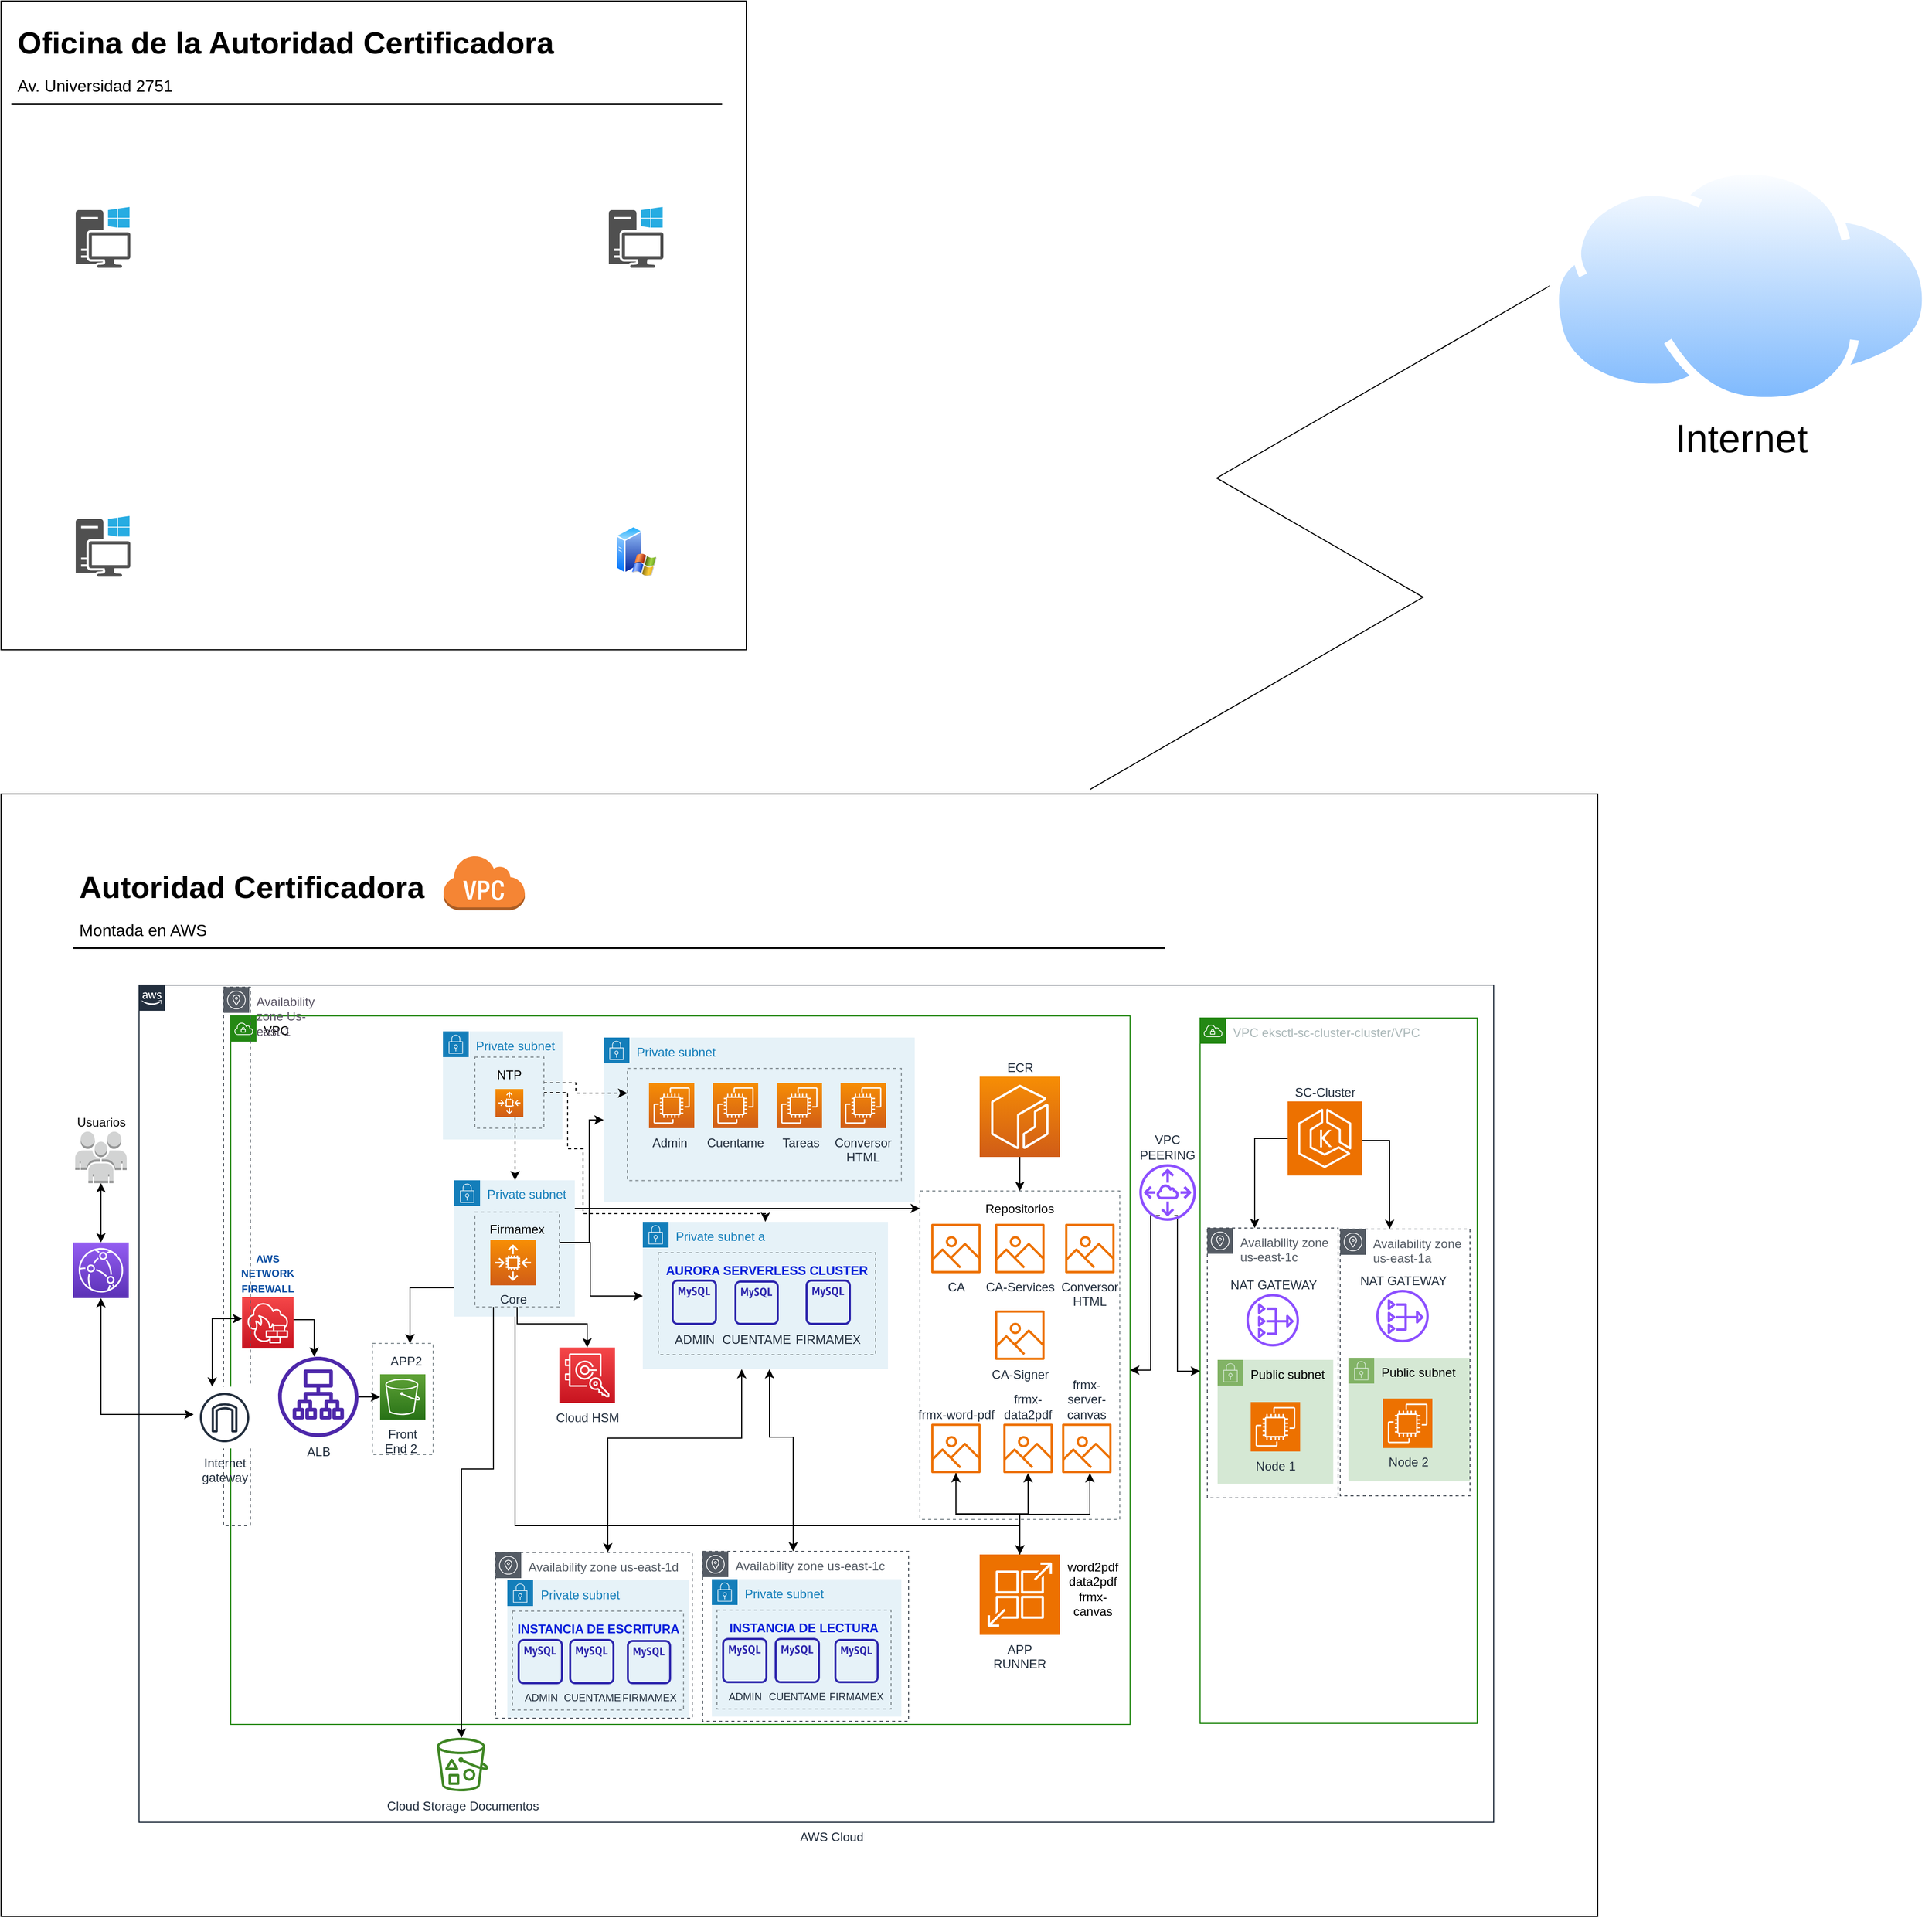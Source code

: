 <mxfile version="21.8.2" type="github">
  <diagram id="Ht1M8jgEwFfnCIfOTk4-" name="Page-1">
    <mxGraphModel dx="3777" dy="2339" grid="1" gridSize="10" guides="1" tooltips="1" connect="1" arrows="1" fold="1" page="1" pageScale="1" pageWidth="1169" pageHeight="827" math="0" shadow="0">
      <root>
        <mxCell id="0" />
        <mxCell id="1" parent="0" />
        <mxCell id="H9YFDeYuMuvCBoi9dvu5-182" value="" style="rounded=0;whiteSpace=wrap;html=1;" vertex="1" parent="1">
          <mxGeometry x="200" y="140" width="1550" height="1090" as="geometry" />
        </mxCell>
        <mxCell id="H9YFDeYuMuvCBoi9dvu5-183" value="Autoridad Certificadora" style="text;html=1;resizable=0;points=[];autosize=1;align=left;verticalAlign=top;spacingTop=-4;fontSize=30;fontStyle=1" vertex="1" parent="1">
          <mxGeometry x="274" y="209.5" width="360" height="40" as="geometry" />
        </mxCell>
        <mxCell id="H9YFDeYuMuvCBoi9dvu5-184" value="Montada en AWS" style="text;html=1;resizable=0;points=[];autosize=1;align=left;verticalAlign=top;spacingTop=-4;fontSize=16;" vertex="1" parent="1">
          <mxGeometry x="274" y="259.5" width="150" height="30" as="geometry" />
        </mxCell>
        <mxCell id="H9YFDeYuMuvCBoi9dvu5-185" value="" style="line;strokeWidth=2;html=1;fontSize=14;" vertex="1" parent="1">
          <mxGeometry x="270" y="284.5" width="1060" height="10" as="geometry" />
        </mxCell>
        <mxCell id="H9YFDeYuMuvCBoi9dvu5-186" value="AWS Cloud" style="points=[[0,0],[0.25,0],[0.5,0],[0.75,0],[1,0],[1,0.25],[1,0.5],[1,0.75],[1,1],[0.75,1],[0.5,1],[0.25,1],[0,1],[0,0.75],[0,0.5],[0,0.25]];outlineConnect=0;gradientColor=none;html=1;whiteSpace=wrap;fontSize=12;fontStyle=0;container=1;pointerEvents=0;collapsible=0;recursiveResize=0;shape=mxgraph.aws4.group;grIcon=mxgraph.aws4.group_aws_cloud_alt;strokeColor=#232F3E;fillColor=none;verticalAlign=top;align=center;spacingLeft=30;fontColor=#232F3E;dashed=0;labelPosition=center;verticalLabelPosition=bottom;" vertex="1" parent="1">
          <mxGeometry x="334" y="325.5" width="1315" height="813" as="geometry" />
        </mxCell>
        <mxCell id="H9YFDeYuMuvCBoi9dvu5-187" value="&lt;font color=&quot;#000000&quot;&gt;VPC&lt;/font&gt;" style="points=[[0,0],[0.25,0],[0.5,0],[0.75,0],[1,0],[1,0.25],[1,0.5],[1,0.75],[1,1],[0.75,1],[0.5,1],[0.25,1],[0,1],[0,0.75],[0,0.5],[0,0.25]];outlineConnect=0;gradientColor=none;html=1;whiteSpace=wrap;fontSize=12;fontStyle=0;container=1;pointerEvents=0;collapsible=0;recursiveResize=0;shape=mxgraph.aws4.group;grIcon=mxgraph.aws4.group_vpc;strokeColor=#248814;fillColor=none;verticalAlign=top;align=left;spacingLeft=30;fontColor=#AAB7B8;dashed=0;" vertex="1" parent="H9YFDeYuMuvCBoi9dvu5-186">
          <mxGeometry x="89" y="30" width="873" height="688" as="geometry" />
        </mxCell>
        <mxCell id="H9YFDeYuMuvCBoi9dvu5-188" value="Private subnet" style="points=[[0,0],[0.25,0],[0.5,0],[0.75,0],[1,0],[1,0.25],[1,0.5],[1,0.75],[1,1],[0.75,1],[0.5,1],[0.25,1],[0,1],[0,0.75],[0,0.5],[0,0.25]];outlineConnect=0;gradientColor=none;html=1;whiteSpace=wrap;fontSize=12;fontStyle=0;container=1;pointerEvents=0;collapsible=0;recursiveResize=0;shape=mxgraph.aws4.group;grIcon=mxgraph.aws4.group_security_group;grStroke=0;strokeColor=#147EBA;fillColor=#E6F2F8;verticalAlign=top;align=left;spacingLeft=30;fontColor=#147EBA;dashed=0;" vertex="1" parent="H9YFDeYuMuvCBoi9dvu5-187">
          <mxGeometry x="362" y="21" width="302" height="160" as="geometry" />
        </mxCell>
        <mxCell id="H9YFDeYuMuvCBoi9dvu5-189" value="" style="outlineConnect=0;gradientColor=none;html=1;whiteSpace=wrap;fontSize=12;fontStyle=0;strokeColor=#879196;fillColor=none;verticalAlign=top;align=center;fontColor=#879196;dashed=1;spacingTop=3;" vertex="1" parent="H9YFDeYuMuvCBoi9dvu5-188">
          <mxGeometry x="23" y="30" width="266" height="108.82" as="geometry" />
        </mxCell>
        <mxCell id="H9YFDeYuMuvCBoi9dvu5-190" value="Admin&amp;nbsp;" style="sketch=0;points=[[0,0,0],[0.25,0,0],[0.5,0,0],[0.75,0,0],[1,0,0],[0,1,0],[0.25,1,0],[0.5,1,0],[0.75,1,0],[1,1,0],[0,0.25,0],[0,0.5,0],[0,0.75,0],[1,0.25,0],[1,0.5,0],[1,0.75,0]];outlineConnect=0;fontColor=#232F3E;gradientColor=#F78E04;gradientDirection=north;fillColor=#D05C17;strokeColor=#ffffff;dashed=0;verticalLabelPosition=bottom;verticalAlign=top;align=center;html=1;fontSize=12;fontStyle=0;aspect=fixed;shape=mxgraph.aws4.resourceIcon;resIcon=mxgraph.aws4.ec2;labelPosition=center;whiteSpace=wrap;" vertex="1" parent="H9YFDeYuMuvCBoi9dvu5-188">
          <mxGeometry x="44" y="44" width="44" height="44" as="geometry" />
        </mxCell>
        <mxCell id="H9YFDeYuMuvCBoi9dvu5-191" value="&amp;nbsp;Cuentame&amp;nbsp;" style="sketch=0;points=[[0,0,0],[0.25,0,0],[0.5,0,0],[0.75,0,0],[1,0,0],[0,1,0],[0.25,1,0],[0.5,1,0],[0.75,1,0],[1,1,0],[0,0.25,0],[0,0.5,0],[0,0.75,0],[1,0.25,0],[1,0.5,0],[1,0.75,0]];outlineConnect=0;fontColor=#232F3E;gradientColor=#F78E04;gradientDirection=north;fillColor=#D05C17;strokeColor=#ffffff;dashed=0;verticalLabelPosition=bottom;verticalAlign=top;align=center;html=1;fontSize=12;fontStyle=0;aspect=fixed;shape=mxgraph.aws4.resourceIcon;resIcon=mxgraph.aws4.ec2;labelPosition=center;whiteSpace=wrap;" vertex="1" parent="H9YFDeYuMuvCBoi9dvu5-188">
          <mxGeometry x="106" y="44" width="44" height="44" as="geometry" />
        </mxCell>
        <mxCell id="H9YFDeYuMuvCBoi9dvu5-192" value="&amp;nbsp;Tareas" style="sketch=0;points=[[0,0,0],[0.25,0,0],[0.5,0,0],[0.75,0,0],[1,0,0],[0,1,0],[0.25,1,0],[0.5,1,0],[0.75,1,0],[1,1,0],[0,0.25,0],[0,0.5,0],[0,0.75,0],[1,0.25,0],[1,0.5,0],[1,0.75,0]];outlineConnect=0;fontColor=#232F3E;gradientColor=#F78E04;gradientDirection=north;fillColor=#D05C17;strokeColor=#ffffff;dashed=0;verticalLabelPosition=bottom;verticalAlign=top;align=center;html=1;fontSize=12;fontStyle=0;aspect=fixed;shape=mxgraph.aws4.resourceIcon;resIcon=mxgraph.aws4.ec2;labelPosition=center;whiteSpace=wrap;" vertex="1" parent="H9YFDeYuMuvCBoi9dvu5-188">
          <mxGeometry x="168" y="44" width="44" height="44" as="geometry" />
        </mxCell>
        <mxCell id="H9YFDeYuMuvCBoi9dvu5-193" value="Conversor HTML" style="sketch=0;points=[[0,0,0],[0.25,0,0],[0.5,0,0],[0.75,0,0],[1,0,0],[0,1,0],[0.25,1,0],[0.5,1,0],[0.75,1,0],[1,1,0],[0,0.25,0],[0,0.5,0],[0,0.75,0],[1,0.25,0],[1,0.5,0],[1,0.75,0]];outlineConnect=0;fontColor=#232F3E;gradientColor=#F78E04;gradientDirection=north;fillColor=#D05C17;strokeColor=#ffffff;dashed=0;verticalLabelPosition=bottom;verticalAlign=top;align=center;html=1;fontSize=12;fontStyle=0;aspect=fixed;shape=mxgraph.aws4.resourceIcon;resIcon=mxgraph.aws4.ec2;labelPosition=center;whiteSpace=wrap;" vertex="1" parent="H9YFDeYuMuvCBoi9dvu5-188">
          <mxGeometry x="230" y="44" width="44" height="44" as="geometry" />
        </mxCell>
        <mxCell id="H9YFDeYuMuvCBoi9dvu5-194" value="&lt;font color=&quot;#000000&quot;&gt;Repositorios&lt;/font&gt;" style="outlineConnect=0;gradientColor=none;html=1;whiteSpace=wrap;fontSize=12;fontStyle=0;strokeColor=#879196;fillColor=none;verticalAlign=top;align=center;fontColor=#879196;dashed=1;spacingTop=3;" vertex="1" parent="H9YFDeYuMuvCBoi9dvu5-187">
          <mxGeometry x="669" y="170" width="194" height="319" as="geometry" />
        </mxCell>
        <mxCell id="H9YFDeYuMuvCBoi9dvu5-195" value="" style="edgeStyle=orthogonalEdgeStyle;rounded=0;hachureGap=4;orthogonalLoop=1;jettySize=auto;html=1;fontFamily=Architects Daughter;fontSource=https%3A%2F%2Ffonts.googleapis.com%2Fcss%3Ffamily%3DArchitects%2BDaughter;fontSize=16;" edge="1" parent="H9YFDeYuMuvCBoi9dvu5-187" source="H9YFDeYuMuvCBoi9dvu5-198" target="H9YFDeYuMuvCBoi9dvu5-247">
          <mxGeometry relative="1" as="geometry">
            <mxPoint x="276" y="281" as="sourcePoint" />
            <mxPoint x="275.5" y="408.16" as="targetPoint" />
            <Array as="points">
              <mxPoint x="276" y="495" />
              <mxPoint x="766" y="495" />
            </Array>
          </mxGeometry>
        </mxCell>
        <mxCell id="H9YFDeYuMuvCBoi9dvu5-196" value="Private subnet" style="points=[[0,0],[0.25,0],[0.5,0],[0.75,0],[1,0],[1,0.25],[1,0.5],[1,0.75],[1,1],[0.75,1],[0.5,1],[0.25,1],[0,1],[0,0.75],[0,0.5],[0,0.25]];outlineConnect=0;gradientColor=none;html=1;whiteSpace=wrap;fontSize=12;fontStyle=0;container=1;pointerEvents=0;collapsible=0;recursiveResize=0;shape=mxgraph.aws4.group;grIcon=mxgraph.aws4.group_security_group;grStroke=0;strokeColor=#147EBA;fillColor=#E6F2F8;verticalAlign=top;align=left;spacingLeft=30;fontColor=#147EBA;dashed=0;" vertex="1" parent="H9YFDeYuMuvCBoi9dvu5-187">
          <mxGeometry x="217" y="159.68" width="117" height="132.32" as="geometry" />
        </mxCell>
        <mxCell id="H9YFDeYuMuvCBoi9dvu5-197" value="&lt;font color=&quot;#000000&quot;&gt;Firmamex&lt;/font&gt;" style="outlineConnect=0;gradientColor=none;html=1;whiteSpace=wrap;fontSize=12;fontStyle=0;strokeColor=#879196;fillColor=none;verticalAlign=top;align=center;fontColor=#879196;dashed=1;spacingTop=3;" vertex="1" parent="H9YFDeYuMuvCBoi9dvu5-196">
          <mxGeometry x="20" y="30.81" width="82" height="92.19" as="geometry" />
        </mxCell>
        <mxCell id="H9YFDeYuMuvCBoi9dvu5-198" value="Core" style="sketch=0;points=[[0,0,0],[0.25,0,0],[0.5,0,0],[0.75,0,0],[1,0,0],[0,1,0],[0.25,1,0],[0.5,1,0],[0.75,1,0],[1,1,0],[0,0.25,0],[0,0.5,0],[0,0.75,0],[1,0.25,0],[1,0.5,0],[1,0.75,0]];outlineConnect=0;fontColor=#232F3E;gradientColor=#F78E04;gradientDirection=north;fillColor=#D05C17;strokeColor=#ffffff;dashed=0;verticalLabelPosition=bottom;verticalAlign=top;align=center;html=1;fontSize=12;fontStyle=0;aspect=fixed;shape=mxgraph.aws4.resourceIcon;resIcon=mxgraph.aws4.auto_scaling2;hachureGap=4;jiggle=2;curveFitting=1;fontFamily=Helvetica;" vertex="1" parent="H9YFDeYuMuvCBoi9dvu5-196">
          <mxGeometry x="35" y="58.0" width="44" height="44" as="geometry" />
        </mxCell>
        <mxCell id="H9YFDeYuMuvCBoi9dvu5-199" value="" style="edgeStyle=orthogonalEdgeStyle;rounded=0;orthogonalLoop=1;jettySize=auto;html=1;startArrow=classic;startFill=1;endArrow=none;endFill=0;" edge="1" parent="H9YFDeYuMuvCBoi9dvu5-187" source="H9YFDeYuMuvCBoi9dvu5-194" target="H9YFDeYuMuvCBoi9dvu5-196">
          <mxGeometry relative="1" as="geometry">
            <mxPoint x="150" y="326" as="sourcePoint" />
            <mxPoint x="256" y="382" as="targetPoint" />
            <Array as="points">
              <mxPoint x="429" y="187" />
              <mxPoint x="429" y="187" />
            </Array>
          </mxGeometry>
        </mxCell>
        <mxCell id="H9YFDeYuMuvCBoi9dvu5-200" value="" style="edgeStyle=orthogonalEdgeStyle;rounded=0;orthogonalLoop=1;jettySize=auto;html=1;" edge="1" parent="H9YFDeYuMuvCBoi9dvu5-187" source="H9YFDeYuMuvCBoi9dvu5-197" target="H9YFDeYuMuvCBoi9dvu5-201">
          <mxGeometry relative="1" as="geometry">
            <Array as="points">
              <mxPoint x="278" y="299" />
              <mxPoint x="346" y="299" />
            </Array>
          </mxGeometry>
        </mxCell>
        <mxCell id="H9YFDeYuMuvCBoi9dvu5-201" value="Cloud HSM" style="sketch=0;points=[[0,0,0],[0.25,0,0],[0.5,0,0],[0.75,0,0],[1,0,0],[0,1,0],[0.25,1,0],[0.5,1,0],[0.75,1,0],[1,1,0],[0,0.25,0],[0,0.5,0],[0,0.75,0],[1,0.25,0],[1,0.5,0],[1,0.75,0]];outlineConnect=0;fontColor=#232F3E;gradientColor=#F54749;gradientDirection=north;fillColor=#C7131F;strokeColor=#ffffff;dashed=0;verticalLabelPosition=bottom;verticalAlign=top;align=center;html=1;fontSize=12;fontStyle=0;aspect=fixed;shape=mxgraph.aws4.resourceIcon;resIcon=mxgraph.aws4.cloudhsm;labelPosition=center;" vertex="1" parent="H9YFDeYuMuvCBoi9dvu5-187">
          <mxGeometry x="319" y="322" width="54" height="54" as="geometry" />
        </mxCell>
        <mxCell id="H9YFDeYuMuvCBoi9dvu5-202" value="Private subnet a" style="points=[[0,0],[0.25,0],[0.5,0],[0.75,0],[1,0],[1,0.25],[1,0.5],[1,0.75],[1,1],[0.75,1],[0.5,1],[0.25,1],[0,1],[0,0.75],[0,0.5],[0,0.25]];outlineConnect=0;gradientColor=none;html=1;whiteSpace=wrap;fontSize=12;fontStyle=0;container=1;pointerEvents=0;collapsible=0;recursiveResize=0;shape=mxgraph.aws4.group;grIcon=mxgraph.aws4.group_security_group;grStroke=0;strokeColor=#147EBA;fillColor=#E6F2F8;verticalAlign=top;align=left;spacingLeft=30;fontColor=#147EBA;dashed=0;" vertex="1" parent="H9YFDeYuMuvCBoi9dvu5-187">
          <mxGeometry x="400" y="200" width="238" height="143" as="geometry" />
        </mxCell>
        <mxCell id="H9YFDeYuMuvCBoi9dvu5-203" value="&lt;font color=&quot;#071fda&quot;&gt;&lt;b&gt;AURORA SERVERLESS CLUSTER&lt;/b&gt;&lt;/font&gt;" style="outlineConnect=0;gradientColor=none;html=1;whiteSpace=wrap;fontSize=12;fontStyle=0;strokeColor=#879196;fillColor=none;verticalAlign=top;align=center;fontColor=#879196;dashed=1;spacingTop=3;" vertex="1" parent="H9YFDeYuMuvCBoi9dvu5-202">
          <mxGeometry x="15" y="30" width="211" height="99" as="geometry" />
        </mxCell>
        <mxCell id="H9YFDeYuMuvCBoi9dvu5-204" value="ADMIN" style="sketch=0;outlineConnect=0;fontColor=#232F3E;gradientColor=none;fillColor=#2E27AD;strokeColor=none;dashed=0;verticalLabelPosition=bottom;verticalAlign=top;align=center;html=1;fontSize=12;fontStyle=0;aspect=fixed;pointerEvents=1;shape=mxgraph.aws4.rds_mysql_instance_alt;hachureGap=4;jiggle=2;curveFitting=1;fontFamily=Helvetica;" vertex="1" parent="H9YFDeYuMuvCBoi9dvu5-202">
          <mxGeometry x="28" y="56" width="44" height="44" as="geometry" />
        </mxCell>
        <mxCell id="H9YFDeYuMuvCBoi9dvu5-205" value="CUENTAME" style="sketch=0;outlineConnect=0;fontColor=#232F3E;gradientColor=none;fillColor=#2E27AD;strokeColor=none;dashed=0;verticalLabelPosition=bottom;verticalAlign=top;align=center;html=1;fontSize=12;fontStyle=0;aspect=fixed;pointerEvents=1;shape=mxgraph.aws4.rds_mysql_instance_alt;hachureGap=4;jiggle=2;curveFitting=1;fontFamily=Helvetica;whiteSpace=wrap;" vertex="1" parent="H9YFDeYuMuvCBoi9dvu5-202">
          <mxGeometry x="89" y="57" width="43" height="43" as="geometry" />
        </mxCell>
        <mxCell id="H9YFDeYuMuvCBoi9dvu5-206" value="FIRMAMEX" style="sketch=0;outlineConnect=0;fontColor=#232F3E;gradientColor=none;fillColor=#2E27AD;strokeColor=none;dashed=0;verticalLabelPosition=bottom;verticalAlign=top;align=center;html=1;fontSize=12;fontStyle=0;aspect=fixed;pointerEvents=1;shape=mxgraph.aws4.rds_mysql_instance_alt;hachureGap=4;jiggle=2;curveFitting=1;fontFamily=Helvetica;whiteSpace=wrap;" vertex="1" parent="H9YFDeYuMuvCBoi9dvu5-202">
          <mxGeometry x="158" y="56" width="44" height="44" as="geometry" />
        </mxCell>
        <mxCell id="H9YFDeYuMuvCBoi9dvu5-207" value="Private subnet&amp;nbsp;" style="points=[[0,0],[0.25,0],[0.5,0],[0.75,0],[1,0],[1,0.25],[1,0.5],[1,0.75],[1,1],[0.75,1],[0.5,1],[0.25,1],[0,1],[0,0.75],[0,0.5],[0,0.25]];outlineConnect=0;gradientColor=none;html=1;whiteSpace=wrap;fontSize=12;fontStyle=0;container=1;pointerEvents=0;collapsible=0;recursiveResize=0;shape=mxgraph.aws4.group;grIcon=mxgraph.aws4.group_security_group;grStroke=0;strokeColor=#147EBA;fillColor=#E6F2F8;verticalAlign=top;align=left;spacingLeft=30;fontColor=#147EBA;dashed=0;" vertex="1" parent="H9YFDeYuMuvCBoi9dvu5-187">
          <mxGeometry x="268.5" y="548" width="176.5" height="133.37" as="geometry" />
        </mxCell>
        <mxCell id="H9YFDeYuMuvCBoi9dvu5-208" value="&lt;font color=&quot;#071fda&quot;&gt;&lt;b&gt;INSTANCIA DE ESCRITURA&lt;/b&gt;&lt;/font&gt;" style="outlineConnect=0;gradientColor=none;html=1;whiteSpace=wrap;fontSize=12;fontStyle=0;strokeColor=#879196;fillColor=none;verticalAlign=top;align=center;fontColor=#879196;dashed=1;spacingTop=3;" vertex="1" parent="H9YFDeYuMuvCBoi9dvu5-207">
          <mxGeometry x="5" y="30" width="166" height="96" as="geometry" />
        </mxCell>
        <mxCell id="H9YFDeYuMuvCBoi9dvu5-209" value="ADMIN" style="sketch=0;outlineConnect=0;fontColor=#232F3E;gradientColor=none;fillColor=#2E27AD;strokeColor=none;dashed=0;verticalLabelPosition=bottom;verticalAlign=top;align=center;html=1;fontSize=10;fontStyle=0;aspect=fixed;pointerEvents=1;shape=mxgraph.aws4.rds_mysql_instance_alt;hachureGap=4;jiggle=2;curveFitting=1;fontFamily=Helvetica;" vertex="1" parent="H9YFDeYuMuvCBoi9dvu5-207">
          <mxGeometry x="10" y="57" width="44" height="44" as="geometry" />
        </mxCell>
        <mxCell id="H9YFDeYuMuvCBoi9dvu5-210" value="CUENTAME" style="sketch=0;outlineConnect=0;fontColor=#232F3E;gradientColor=none;fillColor=#2E27AD;strokeColor=none;dashed=0;verticalLabelPosition=bottom;verticalAlign=top;align=center;html=1;fontSize=10;fontStyle=0;aspect=fixed;pointerEvents=1;shape=mxgraph.aws4.rds_mysql_instance_alt;hachureGap=4;jiggle=2;curveFitting=1;fontFamily=Helvetica;whiteSpace=wrap;" vertex="1" parent="H9YFDeYuMuvCBoi9dvu5-207">
          <mxGeometry x="60" y="57" width="44" height="44" as="geometry" />
        </mxCell>
        <mxCell id="H9YFDeYuMuvCBoi9dvu5-211" value="FIRMAMEX" style="sketch=0;outlineConnect=0;fontColor=#232F3E;gradientColor=none;fillColor=#2E27AD;strokeColor=none;dashed=0;verticalLabelPosition=bottom;verticalAlign=top;align=center;html=1;fontSize=10;fontStyle=0;aspect=fixed;pointerEvents=1;shape=mxgraph.aws4.rds_mysql_instance_alt;hachureGap=4;jiggle=2;curveFitting=1;fontFamily=Helvetica;whiteSpace=wrap;" vertex="1" parent="H9YFDeYuMuvCBoi9dvu5-207">
          <mxGeometry x="116" y="58" width="43" height="43" as="geometry" />
        </mxCell>
        <mxCell id="H9YFDeYuMuvCBoi9dvu5-212" value="" style="edgeStyle=orthogonalEdgeStyle;rounded=0;orthogonalLoop=1;jettySize=auto;html=1;startArrow=classic;startFill=1;" edge="1" parent="H9YFDeYuMuvCBoi9dvu5-187" source="H9YFDeYuMuvCBoi9dvu5-213" target="H9YFDeYuMuvCBoi9dvu5-202">
          <mxGeometry relative="1" as="geometry">
            <mxPoint x="611" y="206" as="sourcePoint" />
            <mxPoint x="610" y="223" as="targetPoint" />
            <Array as="points">
              <mxPoint x="366" y="410" />
              <mxPoint x="496" y="410" />
            </Array>
          </mxGeometry>
        </mxCell>
        <mxCell id="H9YFDeYuMuvCBoi9dvu5-213" value="Availability zone us-east-1d" style="sketch=0;outlineConnect=0;gradientColor=none;html=1;whiteSpace=wrap;fontSize=12;fontStyle=0;shape=mxgraph.aws4.group;grIcon=mxgraph.aws4.group_availability_zone;strokeColor=#545B64;fillColor=none;verticalAlign=top;align=left;spacingLeft=30;fontColor=#545B64;dashed=1;hachureGap=4;jiggle=2;curveFitting=1;fontFamily=Helvetica;" vertex="1" parent="H9YFDeYuMuvCBoi9dvu5-187">
          <mxGeometry x="257" y="521" width="191" height="161" as="geometry" />
        </mxCell>
        <mxCell id="H9YFDeYuMuvCBoi9dvu5-214" value="Availability zone us-east-1c" style="sketch=0;outlineConnect=0;gradientColor=none;html=1;whiteSpace=wrap;fontSize=12;fontStyle=0;shape=mxgraph.aws4.group;grIcon=mxgraph.aws4.group_availability_zone;strokeColor=#545B64;fillColor=none;verticalAlign=top;align=left;spacingLeft=30;fontColor=#545B64;dashed=1;hachureGap=4;jiggle=2;curveFitting=1;fontFamily=Helvetica;" vertex="1" parent="H9YFDeYuMuvCBoi9dvu5-187">
          <mxGeometry x="458" y="520" width="200" height="165" as="geometry" />
        </mxCell>
        <mxCell id="H9YFDeYuMuvCBoi9dvu5-215" value="Private subnet&amp;nbsp;" style="points=[[0,0],[0.25,0],[0.5,0],[0.75,0],[1,0],[1,0.25],[1,0.5],[1,0.75],[1,1],[0.75,1],[0.5,1],[0.25,1],[0,1],[0,0.75],[0,0.5],[0,0.25]];outlineConnect=0;gradientColor=none;html=1;whiteSpace=wrap;fontSize=12;fontStyle=0;container=1;pointerEvents=0;collapsible=0;recursiveResize=0;shape=mxgraph.aws4.group;grIcon=mxgraph.aws4.group_security_group;grStroke=0;strokeColor=#147EBA;fillColor=#E6F2F8;verticalAlign=top;align=left;spacingLeft=30;fontColor=#147EBA;dashed=0;" vertex="1" parent="H9YFDeYuMuvCBoi9dvu5-187">
          <mxGeometry x="467" y="547" width="184" height="133.37" as="geometry" />
        </mxCell>
        <mxCell id="H9YFDeYuMuvCBoi9dvu5-216" value="&lt;font color=&quot;#071fda&quot;&gt;&lt;b&gt;INSTANCIA DE LECTURA&lt;/b&gt;&lt;/font&gt;" style="outlineConnect=0;gradientColor=none;html=1;whiteSpace=wrap;fontSize=12;fontStyle=0;strokeColor=#879196;fillColor=none;verticalAlign=top;align=center;fontColor=#879196;dashed=1;spacingTop=3;" vertex="1" parent="H9YFDeYuMuvCBoi9dvu5-215">
          <mxGeometry x="5" y="30" width="169" height="96" as="geometry" />
        </mxCell>
        <mxCell id="H9YFDeYuMuvCBoi9dvu5-217" value="ADMIN" style="sketch=0;outlineConnect=0;fontColor=#232F3E;gradientColor=none;fillColor=#2E27AD;strokeColor=none;dashed=0;verticalLabelPosition=bottom;verticalAlign=top;align=center;html=1;fontSize=10;fontStyle=0;aspect=fixed;pointerEvents=1;shape=mxgraph.aws4.rds_mysql_instance_alt;hachureGap=4;jiggle=2;curveFitting=1;fontFamily=Helvetica;" vertex="1" parent="H9YFDeYuMuvCBoi9dvu5-215">
          <mxGeometry x="10" y="57" width="44" height="44" as="geometry" />
        </mxCell>
        <mxCell id="H9YFDeYuMuvCBoi9dvu5-218" value="CUENTAME" style="sketch=0;outlineConnect=0;fontColor=#232F3E;gradientColor=none;fillColor=#2E27AD;strokeColor=none;dashed=0;verticalLabelPosition=bottom;verticalAlign=top;align=center;html=1;fontSize=10;fontStyle=0;aspect=fixed;pointerEvents=1;shape=mxgraph.aws4.rds_mysql_instance_alt;hachureGap=4;jiggle=2;curveFitting=1;fontFamily=Helvetica;whiteSpace=wrap;" vertex="1" parent="H9YFDeYuMuvCBoi9dvu5-215">
          <mxGeometry x="61" y="57" width="44" height="44" as="geometry" />
        </mxCell>
        <mxCell id="H9YFDeYuMuvCBoi9dvu5-219" value="FIRMAMEX" style="sketch=0;outlineConnect=0;fontColor=#232F3E;gradientColor=none;fillColor=#2E27AD;strokeColor=none;dashed=0;verticalLabelPosition=bottom;verticalAlign=top;align=center;html=1;fontSize=10;fontStyle=0;aspect=fixed;pointerEvents=1;shape=mxgraph.aws4.rds_mysql_instance_alt;hachureGap=4;jiggle=2;curveFitting=1;fontFamily=Helvetica;whiteSpace=wrap;" vertex="1" parent="H9YFDeYuMuvCBoi9dvu5-215">
          <mxGeometry x="119" y="58" width="43" height="43" as="geometry" />
        </mxCell>
        <mxCell id="H9YFDeYuMuvCBoi9dvu5-220" value="" style="edgeStyle=orthogonalEdgeStyle;rounded=0;orthogonalLoop=1;jettySize=auto;html=1;startArrow=classic;startFill=1;" edge="1" parent="H9YFDeYuMuvCBoi9dvu5-187" source="H9YFDeYuMuvCBoi9dvu5-214" target="H9YFDeYuMuvCBoi9dvu5-202">
          <mxGeometry relative="1" as="geometry">
            <mxPoint x="309" y="473" as="sourcePoint" />
            <mxPoint x="455" y="353" as="targetPoint" />
            <Array as="points">
              <mxPoint x="546" y="409" />
              <mxPoint x="523" y="409" />
            </Array>
          </mxGeometry>
        </mxCell>
        <mxCell id="H9YFDeYuMuvCBoi9dvu5-221" value="" style="edgeStyle=orthogonalEdgeStyle;rounded=0;orthogonalLoop=1;jettySize=auto;html=1;" edge="1" parent="H9YFDeYuMuvCBoi9dvu5-187" source="H9YFDeYuMuvCBoi9dvu5-197" target="H9YFDeYuMuvCBoi9dvu5-188">
          <mxGeometry relative="1" as="geometry">
            <mxPoint x="280" y="288" as="sourcePoint" />
            <mxPoint x="480.001" y="320" as="targetPoint" />
            <Array as="points">
              <mxPoint x="348" y="220" />
              <mxPoint x="348" y="101" />
            </Array>
          </mxGeometry>
        </mxCell>
        <mxCell id="H9YFDeYuMuvCBoi9dvu5-222" value="" style="edgeStyle=orthogonalEdgeStyle;rounded=0;orthogonalLoop=1;jettySize=auto;html=1;" edge="1" parent="H9YFDeYuMuvCBoi9dvu5-187" source="H9YFDeYuMuvCBoi9dvu5-197" target="H9YFDeYuMuvCBoi9dvu5-202">
          <mxGeometry relative="1" as="geometry">
            <mxPoint x="305" y="297" as="sourcePoint" />
            <mxPoint x="339" y="111" as="targetPoint" />
            <Array as="points">
              <mxPoint x="349" y="220" />
              <mxPoint x="349" y="272" />
            </Array>
          </mxGeometry>
        </mxCell>
        <mxCell id="H9YFDeYuMuvCBoi9dvu5-223" value="&lt;div style=&quot;&quot;&gt;&lt;span style=&quot;background-color: initial;&quot;&gt;&amp;nbsp; APP2&lt;/span&gt;&lt;/div&gt;" style="outlineConnect=0;gradientColor=none;html=1;whiteSpace=wrap;fontSize=12;fontStyle=0;strokeColor=#879196;fillColor=none;verticalAlign=top;align=center;fontColor=#232f3e;dashed=1;spacingTop=3;" vertex="1" parent="H9YFDeYuMuvCBoi9dvu5-187">
          <mxGeometry x="137.5" y="318" width="59" height="108" as="geometry" />
        </mxCell>
        <mxCell id="H9YFDeYuMuvCBoi9dvu5-224" value="Front End 2&amp;nbsp;" style="sketch=0;points=[[0,0,0],[0.25,0,0],[0.5,0,0],[0.75,0,0],[1,0,0],[0,1,0],[0.25,1,0],[0.5,1,0],[0.75,1,0],[1,1,0],[0,0.25,0],[0,0.5,0],[0,0.75,0],[1,0.25,0],[1,0.5,0],[1,0.75,0]];outlineConnect=0;fontColor=#232F3E;gradientColor=#60A337;gradientDirection=north;fillColor=#277116;strokeColor=#ffffff;dashed=0;verticalLabelPosition=bottom;verticalAlign=top;align=center;html=1;fontSize=12;fontStyle=0;aspect=fixed;shape=mxgraph.aws4.resourceIcon;resIcon=mxgraph.aws4.s3;hachureGap=4;jiggle=2;curveFitting=1;fontFamily=Helvetica;whiteSpace=wrap;" vertex="1" parent="H9YFDeYuMuvCBoi9dvu5-187">
          <mxGeometry x="145" y="348" width="44" height="44" as="geometry" />
        </mxCell>
        <mxCell id="H9YFDeYuMuvCBoi9dvu5-225" value="" style="edgeStyle=orthogonalEdgeStyle;rounded=0;orthogonalLoop=1;jettySize=auto;html=1;" edge="1" parent="H9YFDeYuMuvCBoi9dvu5-187" source="H9YFDeYuMuvCBoi9dvu5-226" target="H9YFDeYuMuvCBoi9dvu5-224">
          <mxGeometry relative="1" as="geometry">
            <mxPoint x="156.24" y="145.8" as="sourcePoint" />
            <mxPoint x="175" y="72" as="targetPoint" />
          </mxGeometry>
        </mxCell>
        <mxCell id="H9YFDeYuMuvCBoi9dvu5-226" value="ALB" style="sketch=0;outlineConnect=0;fontColor=#232F3E;gradientColor=none;fillColor=#4D27AA;strokeColor=none;dashed=0;verticalLabelPosition=bottom;verticalAlign=top;align=center;html=1;fontSize=12;fontStyle=0;aspect=fixed;pointerEvents=1;shape=mxgraph.aws4.application_load_balancer;hachureGap=4;jiggle=2;curveFitting=1;fontFamily=Helvetica;" vertex="1" parent="H9YFDeYuMuvCBoi9dvu5-187">
          <mxGeometry x="46" y="331" width="78" height="78" as="geometry" />
        </mxCell>
        <mxCell id="H9YFDeYuMuvCBoi9dvu5-227" value="Private subnet" style="points=[[0,0],[0.25,0],[0.5,0],[0.75,0],[1,0],[1,0.25],[1,0.5],[1,0.75],[1,1],[0.75,1],[0.5,1],[0.25,1],[0,1],[0,0.75],[0,0.5],[0,0.25]];outlineConnect=0;gradientColor=none;html=1;whiteSpace=wrap;fontSize=12;fontStyle=0;container=1;pointerEvents=0;collapsible=0;recursiveResize=0;shape=mxgraph.aws4.group;grIcon=mxgraph.aws4.group_security_group;grStroke=0;strokeColor=#147EBA;fillColor=#E6F2F8;verticalAlign=top;align=left;spacingLeft=30;fontColor=#147EBA;dashed=0;" vertex="1" parent="H9YFDeYuMuvCBoi9dvu5-187">
          <mxGeometry x="206" y="15" width="116" height="105" as="geometry" />
        </mxCell>
        <mxCell id="H9YFDeYuMuvCBoi9dvu5-228" value="&lt;font color=&quot;#000000&quot;&gt;NTP&lt;/font&gt;" style="outlineConnect=0;gradientColor=none;html=1;whiteSpace=wrap;fontSize=12;fontStyle=0;strokeColor=#879196;fillColor=none;verticalAlign=top;align=center;fontColor=#879196;dashed=1;spacingTop=3;" vertex="1" parent="H9YFDeYuMuvCBoi9dvu5-227">
          <mxGeometry x="31" y="25" width="67" height="69" as="geometry" />
        </mxCell>
        <mxCell id="H9YFDeYuMuvCBoi9dvu5-229" value="" style="sketch=0;points=[[0,0,0],[0.25,0,0],[0.5,0,0],[0.75,0,0],[1,0,0],[0,1,0],[0.25,1,0],[0.5,1,0],[0.75,1,0],[1,1,0],[0,0.25,0],[0,0.5,0],[0,0.75,0],[1,0.25,0],[1,0.5,0],[1,0.75,0]];outlineConnect=0;fontColor=#232F3E;gradientColor=#F78E04;gradientDirection=north;fillColor=#D05C17;strokeColor=#ffffff;dashed=0;verticalLabelPosition=bottom;verticalAlign=top;align=center;html=1;fontSize=12;fontStyle=0;aspect=fixed;shape=mxgraph.aws4.resourceIcon;resIcon=mxgraph.aws4.auto_scaling2;hachureGap=4;jiggle=2;curveFitting=1;fontFamily=Helvetica;" vertex="1" parent="H9YFDeYuMuvCBoi9dvu5-227">
          <mxGeometry x="51" y="56" width="27" height="27" as="geometry" />
        </mxCell>
        <mxCell id="H9YFDeYuMuvCBoi9dvu5-230" value="" style="edgeStyle=orthogonalEdgeStyle;rounded=0;hachureGap=4;orthogonalLoop=1;jettySize=auto;html=1;fontFamily=Architects Daughter;fontSource=https%3A%2F%2Ffonts.googleapis.com%2Fcss%3Ffamily%3DArchitects%2BDaughter;fontSize=16;dashed=1;startArrow=none;startFill=0;endArrow=classic;endFill=1;" edge="1" parent="H9YFDeYuMuvCBoi9dvu5-187" source="H9YFDeYuMuvCBoi9dvu5-228" target="H9YFDeYuMuvCBoi9dvu5-189">
          <mxGeometry relative="1" as="geometry">
            <Array as="points">
              <mxPoint x="335" y="65" />
              <mxPoint x="335" y="75" />
            </Array>
          </mxGeometry>
        </mxCell>
        <mxCell id="H9YFDeYuMuvCBoi9dvu5-231" value="" style="edgeStyle=orthogonalEdgeStyle;rounded=0;hachureGap=4;orthogonalLoop=1;jettySize=auto;html=1;fontFamily=Architects Daughter;fontSource=https%3A%2F%2Ffonts.googleapis.com%2Fcss%3Ffamily%3DArchitects%2BDaughter;fontSize=16;dashed=1;" edge="1" parent="H9YFDeYuMuvCBoi9dvu5-187" source="H9YFDeYuMuvCBoi9dvu5-228" target="H9YFDeYuMuvCBoi9dvu5-202">
          <mxGeometry relative="1" as="geometry">
            <Array as="points">
              <mxPoint x="327" y="75" />
              <mxPoint x="327" y="129" />
              <mxPoint x="342" y="129" />
              <mxPoint x="342" y="192" />
              <mxPoint x="519" y="192" />
            </Array>
          </mxGeometry>
        </mxCell>
        <mxCell id="H9YFDeYuMuvCBoi9dvu5-232" value="" style="edgeStyle=orthogonalEdgeStyle;rounded=0;hachureGap=4;orthogonalLoop=1;jettySize=auto;html=1;fontFamily=Architects Daughter;fontSource=https%3A%2F%2Ffonts.googleapis.com%2Fcss%3Ffamily%3DArchitects%2BDaughter;fontSize=16;dashed=1;" edge="1" parent="H9YFDeYuMuvCBoi9dvu5-187" source="H9YFDeYuMuvCBoi9dvu5-229" target="H9YFDeYuMuvCBoi9dvu5-196">
          <mxGeometry relative="1" as="geometry">
            <Array as="points">
              <mxPoint x="276" y="124" />
              <mxPoint x="276" y="124" />
            </Array>
          </mxGeometry>
        </mxCell>
        <mxCell id="H9YFDeYuMuvCBoi9dvu5-233" value="" style="edgeStyle=orthogonalEdgeStyle;rounded=0;hachureGap=4;orthogonalLoop=1;jettySize=auto;html=1;fontFamily=Architects Daughter;fontSource=https%3A%2F%2Ffonts.googleapis.com%2Fcss%3Ffamily%3DArchitects%2BDaughter;fontSize=16;" edge="1" parent="H9YFDeYuMuvCBoi9dvu5-187" source="H9YFDeYuMuvCBoi9dvu5-234" target="H9YFDeYuMuvCBoi9dvu5-194">
          <mxGeometry relative="1" as="geometry" />
        </mxCell>
        <mxCell id="H9YFDeYuMuvCBoi9dvu5-234" value="ECR" style="sketch=0;points=[[0,0,0],[0.25,0,0],[0.5,0,0],[0.75,0,0],[1,0,0],[0,1,0],[0.25,1,0],[0.5,1,0],[0.75,1,0],[1,1,0],[0,0.25,0],[0,0.5,0],[0,0.75,0],[1,0.25,0],[1,0.5,0],[1,0.75,0]];outlineConnect=0;fontColor=#232F3E;gradientColor=#F78E04;gradientDirection=north;fillColor=#D05C17;strokeColor=#ffffff;dashed=0;verticalLabelPosition=top;verticalAlign=bottom;align=center;html=1;fontSize=12;fontStyle=0;aspect=fixed;shape=mxgraph.aws4.resourceIcon;resIcon=mxgraph.aws4.ecr;hachureGap=4;jiggle=2;curveFitting=1;fontFamily=Helvetica;labelPosition=center;" vertex="1" parent="H9YFDeYuMuvCBoi9dvu5-187">
          <mxGeometry x="727" y="59" width="78" height="78" as="geometry" />
        </mxCell>
        <mxCell id="H9YFDeYuMuvCBoi9dvu5-235" style="edgeStyle=orthogonalEdgeStyle;rounded=0;hachureGap=4;orthogonalLoop=1;jettySize=auto;html=1;fontFamily=Architects Daughter;fontSource=https%3A%2F%2Ffonts.googleapis.com%2Fcss%3Ffamily%3DArchitects%2BDaughter;fontSize=16;startArrow=classic;startFill=1;endArrow=none;endFill=0;" edge="1" parent="H9YFDeYuMuvCBoi9dvu5-187" source="H9YFDeYuMuvCBoi9dvu5-223" target="H9YFDeYuMuvCBoi9dvu5-196">
          <mxGeometry relative="1" as="geometry">
            <Array as="points">
              <mxPoint x="174" y="264" />
            </Array>
          </mxGeometry>
        </mxCell>
        <mxCell id="H9YFDeYuMuvCBoi9dvu5-236" value="CA" style="sketch=0;outlineConnect=0;fontColor=#232F3E;gradientColor=none;fillColor=#ED7100;strokeColor=none;dashed=0;verticalLabelPosition=bottom;verticalAlign=top;align=center;html=1;fontSize=12;fontStyle=0;aspect=fixed;pointerEvents=1;shape=mxgraph.aws4.container_registry_image;hachureGap=4;jiggle=2;curveFitting=1;fontFamily=Helvetica;" vertex="1" parent="H9YFDeYuMuvCBoi9dvu5-187">
          <mxGeometry x="680" y="201.84" width="48" height="48" as="geometry" />
        </mxCell>
        <mxCell id="H9YFDeYuMuvCBoi9dvu5-237" value="CA-Services" style="sketch=0;outlineConnect=0;fontColor=#232F3E;gradientColor=none;fillColor=#ED7100;strokeColor=none;dashed=0;verticalLabelPosition=bottom;verticalAlign=top;align=center;html=1;fontSize=12;fontStyle=0;aspect=fixed;pointerEvents=1;shape=mxgraph.aws4.container_registry_image;hachureGap=4;jiggle=2;curveFitting=1;fontFamily=Helvetica;" vertex="1" parent="H9YFDeYuMuvCBoi9dvu5-187">
          <mxGeometry x="742" y="201.84" width="48" height="48" as="geometry" />
        </mxCell>
        <mxCell id="H9YFDeYuMuvCBoi9dvu5-238" value="CA-Signer" style="sketch=0;outlineConnect=0;fontColor=#232F3E;gradientColor=none;fillColor=#ED7100;strokeColor=none;dashed=0;verticalLabelPosition=bottom;verticalAlign=top;align=center;html=1;fontSize=12;fontStyle=0;aspect=fixed;pointerEvents=1;shape=mxgraph.aws4.container_registry_image;hachureGap=4;jiggle=2;curveFitting=1;fontFamily=Helvetica;" vertex="1" parent="H9YFDeYuMuvCBoi9dvu5-187">
          <mxGeometry x="742" y="286" width="48" height="48" as="geometry" />
        </mxCell>
        <mxCell id="H9YFDeYuMuvCBoi9dvu5-239" value="Conversor HTML" style="sketch=0;outlineConnect=0;fontColor=#232F3E;gradientColor=none;fillColor=#ED7100;strokeColor=none;dashed=0;verticalLabelPosition=bottom;verticalAlign=top;align=center;html=1;fontSize=12;fontStyle=0;aspect=fixed;pointerEvents=1;shape=mxgraph.aws4.container_registry_image;hachureGap=4;jiggle=2;curveFitting=1;fontFamily=Helvetica;whiteSpace=wrap;" vertex="1" parent="H9YFDeYuMuvCBoi9dvu5-187">
          <mxGeometry x="810" y="201.84" width="48" height="48" as="geometry" />
        </mxCell>
        <mxCell id="H9YFDeYuMuvCBoi9dvu5-240" value="frmx-data2pdf" style="sketch=0;outlineConnect=0;fontColor=#232F3E;gradientColor=none;fillColor=#ED7100;strokeColor=none;dashed=0;verticalLabelPosition=top;verticalAlign=bottom;align=center;html=1;fontSize=12;fontStyle=0;aspect=fixed;pointerEvents=1;shape=mxgraph.aws4.container_registry_image;hachureGap=4;jiggle=2;curveFitting=1;fontFamily=Helvetica;whiteSpace=wrap;labelPosition=center;" vertex="1" parent="H9YFDeYuMuvCBoi9dvu5-187">
          <mxGeometry x="750" y="396" width="48" height="48" as="geometry" />
        </mxCell>
        <mxCell id="H9YFDeYuMuvCBoi9dvu5-241" value="frmx-server-canvas" style="sketch=0;outlineConnect=0;fontColor=#232F3E;gradientColor=none;fillColor=#ED7100;strokeColor=none;dashed=0;verticalLabelPosition=top;verticalAlign=bottom;align=center;html=1;fontSize=12;fontStyle=0;aspect=fixed;pointerEvents=1;shape=mxgraph.aws4.container_registry_image;hachureGap=4;jiggle=2;curveFitting=1;fontFamily=Helvetica;whiteSpace=wrap;labelPosition=center;" vertex="1" parent="H9YFDeYuMuvCBoi9dvu5-187">
          <mxGeometry x="807" y="396" width="48" height="48" as="geometry" />
        </mxCell>
        <mxCell id="H9YFDeYuMuvCBoi9dvu5-242" value="" style="edgeStyle=orthogonalEdgeStyle;rounded=0;hachureGap=4;orthogonalLoop=1;jettySize=auto;html=1;fontFamily=Architects Daughter;fontSource=https%3A%2F%2Ffonts.googleapis.com%2Fcss%3Ffamily%3DArchitects%2BDaughter;fontSize=16;" edge="1" parent="H9YFDeYuMuvCBoi9dvu5-187" source="H9YFDeYuMuvCBoi9dvu5-243" target="H9YFDeYuMuvCBoi9dvu5-247">
          <mxGeometry relative="1" as="geometry" />
        </mxCell>
        <mxCell id="H9YFDeYuMuvCBoi9dvu5-243" value="frmx-word-pdf" style="sketch=0;outlineConnect=0;fontColor=#232F3E;gradientColor=none;fillColor=#ED7100;strokeColor=none;dashed=0;verticalLabelPosition=top;verticalAlign=bottom;align=center;html=1;fontSize=12;fontStyle=0;aspect=fixed;pointerEvents=1;shape=mxgraph.aws4.container_registry_image;hachureGap=4;jiggle=2;curveFitting=1;fontFamily=Helvetica;labelPosition=center;" vertex="1" parent="H9YFDeYuMuvCBoi9dvu5-187">
          <mxGeometry x="680" y="396" width="48" height="48" as="geometry" />
        </mxCell>
        <mxCell id="H9YFDeYuMuvCBoi9dvu5-244" value="" style="edgeStyle=orthogonalEdgeStyle;rounded=0;hachureGap=4;orthogonalLoop=1;jettySize=auto;html=1;fontFamily=Architects Daughter;fontSource=https%3A%2F%2Ffonts.googleapis.com%2Fcss%3Ffamily%3DArchitects%2BDaughter;fontSize=16;" edge="1" parent="H9YFDeYuMuvCBoi9dvu5-187" source="H9YFDeYuMuvCBoi9dvu5-247" target="H9YFDeYuMuvCBoi9dvu5-240">
          <mxGeometry relative="1" as="geometry" />
        </mxCell>
        <mxCell id="H9YFDeYuMuvCBoi9dvu5-245" value="" style="edgeStyle=orthogonalEdgeStyle;rounded=0;hachureGap=4;orthogonalLoop=1;jettySize=auto;html=1;fontFamily=Architects Daughter;fontSource=https%3A%2F%2Ffonts.googleapis.com%2Fcss%3Ffamily%3DArchitects%2BDaughter;fontSize=16;" edge="1" parent="H9YFDeYuMuvCBoi9dvu5-187" source="H9YFDeYuMuvCBoi9dvu5-247" target="H9YFDeYuMuvCBoi9dvu5-241">
          <mxGeometry relative="1" as="geometry">
            <Array as="points">
              <mxPoint x="766" y="484" />
              <mxPoint x="834" y="484" />
            </Array>
          </mxGeometry>
        </mxCell>
        <mxCell id="H9YFDeYuMuvCBoi9dvu5-246" value="" style="edgeStyle=orthogonalEdgeStyle;rounded=0;hachureGap=4;orthogonalLoop=1;jettySize=auto;html=1;fontFamily=Architects Daughter;fontSource=https%3A%2F%2Ffonts.googleapis.com%2Fcss%3Ffamily%3DArchitects%2BDaughter;fontSize=16;" edge="1" parent="H9YFDeYuMuvCBoi9dvu5-187" source="H9YFDeYuMuvCBoi9dvu5-247" target="H9YFDeYuMuvCBoi9dvu5-243">
          <mxGeometry relative="1" as="geometry">
            <Array as="points">
              <mxPoint x="766" y="484" />
              <mxPoint x="704" y="484" />
            </Array>
          </mxGeometry>
        </mxCell>
        <mxCell id="H9YFDeYuMuvCBoi9dvu5-247" value="APP RUNNER" style="sketch=0;points=[[0,0,0],[0.25,0,0],[0.5,0,0],[0.75,0,0],[1,0,0],[0,1,0],[0.25,1,0],[0.5,1,0],[0.75,1,0],[1,1,0],[0,0.25,0],[0,0.5,0],[0,0.75,0],[1,0.25,0],[1,0.5,0],[1,0.75,0]];outlineConnect=0;fontColor=#232F3E;fillColor=#ED7100;strokeColor=#ffffff;dashed=0;verticalLabelPosition=bottom;verticalAlign=top;align=center;html=1;fontSize=12;fontStyle=0;aspect=fixed;shape=mxgraph.aws4.resourceIcon;resIcon=mxgraph.aws4.app_runner;hachureGap=4;jiggle=2;curveFitting=1;fontFamily=Helvetica;labelPosition=center;whiteSpace=wrap;" vertex="1" parent="H9YFDeYuMuvCBoi9dvu5-187">
          <mxGeometry x="727" y="523" width="78" height="78" as="geometry" />
        </mxCell>
        <mxCell id="H9YFDeYuMuvCBoi9dvu5-248" value="word2pdf&lt;br style=&quot;font-size: 12px;&quot;&gt;data2pdf&lt;br style=&quot;font-size: 12px;&quot;&gt;frmx-canvas" style="text;html=1;strokeColor=none;fillColor=none;align=center;verticalAlign=middle;whiteSpace=wrap;rounded=0;fontSize=12;fontFamily=Helvetica;" vertex="1" parent="H9YFDeYuMuvCBoi9dvu5-187">
          <mxGeometry x="807" y="541" width="60" height="30" as="geometry" />
        </mxCell>
        <mxCell id="H9YFDeYuMuvCBoi9dvu5-249" value="Cloud Storage Documentos" style="sketch=0;outlineConnect=0;fontColor=#232F3E;gradientColor=none;fillColor=#3F8624;strokeColor=none;dashed=0;verticalLabelPosition=bottom;verticalAlign=top;align=center;html=1;fontSize=12;fontStyle=0;aspect=fixed;pointerEvents=1;shape=mxgraph.aws4.bucket_with_objects;hachureGap=4;jiggle=2;curveFitting=1;fontFamily=Helvetica;" vertex="1" parent="H9YFDeYuMuvCBoi9dvu5-186">
          <mxGeometry x="289" y="731" width="50" height="52" as="geometry" />
        </mxCell>
        <mxCell id="H9YFDeYuMuvCBoi9dvu5-250" value="" style="edgeStyle=orthogonalEdgeStyle;rounded=0;orthogonalLoop=1;jettySize=auto;html=1;" edge="1" parent="H9YFDeYuMuvCBoi9dvu5-186" source="H9YFDeYuMuvCBoi9dvu5-197" target="H9YFDeYuMuvCBoi9dvu5-249">
          <mxGeometry relative="1" as="geometry">
            <mxPoint x="316" y="319" as="sourcePoint" />
            <mxPoint x="383" y="367" as="targetPoint" />
            <Array as="points">
              <mxPoint x="344" y="470" />
              <mxPoint x="313" y="470" />
            </Array>
          </mxGeometry>
        </mxCell>
        <mxCell id="H9YFDeYuMuvCBoi9dvu5-251" value="&lt;font style=&quot;font-size: 10px;&quot; color=&quot;#0a4fa3&quot;&gt;&lt;b&gt;AWS NETWORK FIREWALL&lt;/b&gt;&lt;/font&gt;" style="sketch=0;points=[[0,0,0],[0.25,0,0],[0.5,0,0],[0.75,0,0],[1,0,0],[0,1,0],[0.25,1,0],[0.5,1,0],[0.75,1,0],[1,1,0],[0,0.25,0],[0,0.5,0],[0,0.75,0],[1,0.25,0],[1,0.5,0],[1,0.75,0]];outlineConnect=0;fontColor=#232F3E;gradientColor=#F54749;gradientDirection=north;fillColor=#C7131F;strokeColor=#ffffff;dashed=0;verticalLabelPosition=top;verticalAlign=bottom;align=center;html=1;fontSize=12;fontStyle=0;aspect=fixed;shape=mxgraph.aws4.resourceIcon;resIcon=mxgraph.aws4.network_firewall;hachureGap=4;jiggle=2;curveFitting=1;fontFamily=Helvetica;whiteSpace=wrap;labelPosition=center;" vertex="1" parent="H9YFDeYuMuvCBoi9dvu5-186">
          <mxGeometry x="100" y="303" width="50" height="50" as="geometry" />
        </mxCell>
        <mxCell id="H9YFDeYuMuvCBoi9dvu5-252" value="Availability zone Us-east-1&lt;br&gt;" style="sketch=0;outlineConnect=0;gradientColor=none;html=1;whiteSpace=wrap;fontSize=12;fontStyle=0;shape=mxgraph.aws4.group;grIcon=mxgraph.aws4.group_availability_zone;strokeColor=#545B64;fillColor=none;verticalAlign=top;align=left;spacingLeft=30;fontColor=#5a5464;dashed=1;hachureGap=4;jiggle=2;curveFitting=1;fontFamily=Helvetica;" vertex="1" parent="H9YFDeYuMuvCBoi9dvu5-186">
          <mxGeometry x="82" y="2" width="26" height="523" as="geometry" />
        </mxCell>
        <mxCell id="H9YFDeYuMuvCBoi9dvu5-253" value="Internet&#xa;gateway" style="sketch=0;outlineConnect=0;fontColor=#232F3E;gradientColor=none;strokeColor=#232F3E;fillColor=#ffffff;dashed=0;verticalLabelPosition=bottom;verticalAlign=top;align=center;html=1;fontSize=12;fontStyle=0;aspect=fixed;shape=mxgraph.aws4.resourceIcon;resIcon=mxgraph.aws4.internet_gateway;hachureGap=4;jiggle=2;curveFitting=1;fontFamily=Helvetica;" vertex="1" parent="H9YFDeYuMuvCBoi9dvu5-186">
          <mxGeometry x="53" y="390" width="60" height="60" as="geometry" />
        </mxCell>
        <mxCell id="H9YFDeYuMuvCBoi9dvu5-254" value="" style="edgeStyle=orthogonalEdgeStyle;rounded=0;orthogonalLoop=1;jettySize=auto;html=1;startArrow=classic;startFill=1;" edge="1" parent="H9YFDeYuMuvCBoi9dvu5-186" source="H9YFDeYuMuvCBoi9dvu5-253" target="H9YFDeYuMuvCBoi9dvu5-251">
          <mxGeometry relative="1" as="geometry">
            <mxPoint x="129" y="157" as="sourcePoint" />
            <mxPoint x="190" y="157" as="targetPoint" />
            <Array as="points">
              <mxPoint x="71" y="324" />
            </Array>
          </mxGeometry>
        </mxCell>
        <mxCell id="H9YFDeYuMuvCBoi9dvu5-255" value="" style="edgeStyle=orthogonalEdgeStyle;rounded=0;orthogonalLoop=1;jettySize=auto;html=1;" edge="1" parent="H9YFDeYuMuvCBoi9dvu5-186" source="H9YFDeYuMuvCBoi9dvu5-251" target="H9YFDeYuMuvCBoi9dvu5-226">
          <mxGeometry relative="1" as="geometry">
            <mxPoint x="207" y="333" as="sourcePoint" />
            <mxPoint x="245" y="333" as="targetPoint" />
            <Array as="points">
              <mxPoint x="170" y="325" />
            </Array>
          </mxGeometry>
        </mxCell>
        <mxCell id="H9YFDeYuMuvCBoi9dvu5-256" value="VPC&amp;nbsp;&lt;span style=&quot;caret-color: rgb(22, 25, 31); background-color: initial;&quot;&gt;eksctl-sc-cluster-cluster/VPC&lt;/span&gt;" style="points=[[0,0],[0.25,0],[0.5,0],[0.75,0],[1,0],[1,0.25],[1,0.5],[1,0.75],[1,1],[0.75,1],[0.5,1],[0.25,1],[0,1],[0,0.75],[0,0.5],[0,0.25]];outlineConnect=0;gradientColor=none;html=1;whiteSpace=wrap;fontSize=12;fontStyle=0;container=1;pointerEvents=0;collapsible=0;recursiveResize=0;shape=mxgraph.aws4.group;grIcon=mxgraph.aws4.group_vpc;strokeColor=#248814;fillColor=none;verticalAlign=top;align=left;spacingLeft=30;fontColor=#AAB7B8;dashed=0;hachureGap=4;fontFamily=Helvetica;" vertex="1" parent="H9YFDeYuMuvCBoi9dvu5-186">
          <mxGeometry x="1030" y="32" width="269" height="685" as="geometry" />
        </mxCell>
        <mxCell id="H9YFDeYuMuvCBoi9dvu5-257" value="Public subnet" style="points=[[0,0],[0.25,0],[0.5,0],[0.75,0],[1,0],[1,0.25],[1,0.5],[1,0.75],[1,1],[0.75,1],[0.5,1],[0.25,1],[0,1],[0,0.75],[0,0.5],[0,0.25]];outlineConnect=0;html=1;whiteSpace=wrap;fontSize=12;fontStyle=0;container=1;pointerEvents=0;collapsible=0;recursiveResize=0;shape=mxgraph.aws4.group;grIcon=mxgraph.aws4.group_security_group;grStroke=0;strokeColor=#82b366;fillColor=#d5e8d4;verticalAlign=top;align=left;spacingLeft=30;dashed=0;hachureGap=4;fontFamily=Helvetica;" vertex="1" parent="H9YFDeYuMuvCBoi9dvu5-256">
          <mxGeometry x="144" y="330" width="118" height="120" as="geometry" />
        </mxCell>
        <mxCell id="H9YFDeYuMuvCBoi9dvu5-258" value="Node 2" style="sketch=0;points=[[0,0,0],[0.25,0,0],[0.5,0,0],[0.75,0,0],[1,0,0],[0,1,0],[0.25,1,0],[0.5,1,0],[0.75,1,0],[1,1,0],[0,0.25,0],[0,0.5,0],[0,0.75,0],[1,0.25,0],[1,0.5,0],[1,0.75,0]];outlineConnect=0;fontColor=#232F3E;fillColor=#ED7100;strokeColor=#ffffff;dashed=0;verticalLabelPosition=bottom;verticalAlign=top;align=center;html=1;fontSize=12;fontStyle=0;aspect=fixed;shape=mxgraph.aws4.resourceIcon;resIcon=mxgraph.aws4.ec2;hachureGap=4;jiggle=2;curveFitting=1;fontFamily=Helvetica;" vertex="1" parent="H9YFDeYuMuvCBoi9dvu5-257">
          <mxGeometry x="33.5" y="39.68" width="48" height="48" as="geometry" />
        </mxCell>
        <mxCell id="H9YFDeYuMuvCBoi9dvu5-259" value="Availability zone us-east-1a" style="sketch=0;outlineConnect=0;gradientColor=none;html=1;whiteSpace=wrap;fontSize=12;fontStyle=0;shape=mxgraph.aws4.group;grIcon=mxgraph.aws4.group_availability_zone;strokeColor=#545B64;fillColor=none;verticalAlign=top;align=left;spacingLeft=30;fontColor=#545B64;dashed=1;hachureGap=4;jiggle=2;curveFitting=1;fontFamily=Helvetica;" vertex="1" parent="H9YFDeYuMuvCBoi9dvu5-257">
          <mxGeometry x="-8" y="-125" width="126" height="259" as="geometry" />
        </mxCell>
        <mxCell id="H9YFDeYuMuvCBoi9dvu5-260" value="NAT GATEWAY" style="sketch=0;outlineConnect=0;fontColor=#232F3E;gradientColor=none;fillColor=#8C4FFF;strokeColor=none;dashed=0;verticalLabelPosition=top;verticalAlign=bottom;align=center;html=1;fontSize=12;fontStyle=0;aspect=fixed;pointerEvents=1;shape=mxgraph.aws4.nat_gateway;hachureGap=4;jiggle=2;curveFitting=1;fontFamily=Helvetica;labelPosition=center;" vertex="1" parent="H9YFDeYuMuvCBoi9dvu5-257">
          <mxGeometry x="27" y="-66" width="51" height="51" as="geometry" />
        </mxCell>
        <mxCell id="H9YFDeYuMuvCBoi9dvu5-261" value="" style="edgeStyle=orthogonalEdgeStyle;rounded=0;hachureGap=4;orthogonalLoop=1;jettySize=auto;html=1;fontFamily=Helvetica;fontSize=16;" edge="1" parent="H9YFDeYuMuvCBoi9dvu5-186" source="H9YFDeYuMuvCBoi9dvu5-262" target="H9YFDeYuMuvCBoi9dvu5-263">
          <mxGeometry relative="1" as="geometry">
            <mxPoint x="1209" y="286" as="targetPoint" />
            <Array as="points">
              <mxPoint x="1083" y="149" />
            </Array>
          </mxGeometry>
        </mxCell>
        <mxCell id="H9YFDeYuMuvCBoi9dvu5-262" value="SC-Cluster" style="sketch=0;points=[[0,0,0],[0.25,0,0],[0.5,0,0],[0.75,0,0],[1,0,0],[0,1,0],[0.25,1,0],[0.5,1,0],[0.75,1,0],[1,1,0],[0,0.25,0],[0,0.5,0],[0,0.75,0],[1,0.25,0],[1,0.5,0],[1,0.75,0]];outlineConnect=0;fontColor=#232F3E;fillColor=#ED7100;strokeColor=#ffffff;dashed=0;verticalLabelPosition=top;verticalAlign=bottom;align=center;html=1;fontSize=12;fontStyle=0;aspect=fixed;shape=mxgraph.aws4.resourceIcon;resIcon=mxgraph.aws4.eks;hachureGap=4;jiggle=2;curveFitting=1;fontFamily=Helvetica;labelPosition=center;" vertex="1" parent="H9YFDeYuMuvCBoi9dvu5-186">
          <mxGeometry x="1115" y="113" width="72" height="72" as="geometry" />
        </mxCell>
        <mxCell id="H9YFDeYuMuvCBoi9dvu5-263" value="Availability zone us-east-1c" style="sketch=0;outlineConnect=0;gradientColor=none;html=1;whiteSpace=wrap;fontSize=12;fontStyle=0;shape=mxgraph.aws4.group;grIcon=mxgraph.aws4.group_availability_zone;strokeColor=#545B64;fillColor=none;verticalAlign=top;align=left;spacingLeft=30;fontColor=#545B64;dashed=1;hachureGap=4;jiggle=2;curveFitting=1;fontFamily=Helvetica;" vertex="1" parent="H9YFDeYuMuvCBoi9dvu5-186">
          <mxGeometry x="1037" y="236" width="127" height="262" as="geometry" />
        </mxCell>
        <mxCell id="H9YFDeYuMuvCBoi9dvu5-264" value="" style="edgeStyle=orthogonalEdgeStyle;rounded=0;hachureGap=4;orthogonalLoop=1;jettySize=auto;html=1;fontFamily=Helvetica;fontSize=16;" edge="1" parent="H9YFDeYuMuvCBoi9dvu5-186" source="H9YFDeYuMuvCBoi9dvu5-262" target="H9YFDeYuMuvCBoi9dvu5-259">
          <mxGeometry relative="1" as="geometry">
            <mxPoint x="1183" y="137" as="sourcePoint" />
            <mxPoint x="1093" y="158" as="targetPoint" />
            <Array as="points">
              <mxPoint x="1214" y="151" />
            </Array>
          </mxGeometry>
        </mxCell>
        <mxCell id="H9YFDeYuMuvCBoi9dvu5-265" value="Public subnet" style="points=[[0,0],[0.25,0],[0.5,0],[0.75,0],[1,0],[1,0.25],[1,0.5],[1,0.75],[1,1],[0.75,1],[0.5,1],[0.25,1],[0,1],[0,0.75],[0,0.5],[0,0.25]];outlineConnect=0;html=1;whiteSpace=wrap;fontSize=12;fontStyle=0;container=1;pointerEvents=0;collapsible=0;recursiveResize=0;shape=mxgraph.aws4.group;grIcon=mxgraph.aws4.group_security_group;grStroke=0;strokeColor=#82b366;fillColor=#d5e8d4;verticalAlign=top;align=left;spacingLeft=30;dashed=0;hachureGap=4;fontFamily=Helvetica;" vertex="1" parent="H9YFDeYuMuvCBoi9dvu5-186">
          <mxGeometry x="1047.0" y="364" width="112.25" height="120.32" as="geometry" />
        </mxCell>
        <mxCell id="H9YFDeYuMuvCBoi9dvu5-266" value="Node 1" style="sketch=0;points=[[0,0,0],[0.25,0,0],[0.5,0,0],[0.75,0,0],[1,0,0],[0,1,0],[0.25,1,0],[0.5,1,0],[0.75,1,0],[1,1,0],[0,0.25,0],[0,0.5,0],[0,0.75,0],[1,0.25,0],[1,0.5,0],[1,0.75,0]];outlineConnect=0;fontColor=#232F3E;fillColor=#ED7100;strokeColor=#ffffff;dashed=0;verticalLabelPosition=bottom;verticalAlign=top;align=center;html=1;fontSize=12;fontStyle=0;aspect=fixed;shape=mxgraph.aws4.resourceIcon;resIcon=mxgraph.aws4.ec2;hachureGap=4;jiggle=2;curveFitting=1;fontFamily=Helvetica;" vertex="1" parent="H9YFDeYuMuvCBoi9dvu5-265">
          <mxGeometry x="32.13" y="41" width="48" height="48" as="geometry" />
        </mxCell>
        <mxCell id="H9YFDeYuMuvCBoi9dvu5-267" value="" style="edgeStyle=orthogonalEdgeStyle;rounded=0;hachureGap=4;orthogonalLoop=1;jettySize=auto;html=1;fontFamily=Architects Daughter;fontSource=https%3A%2F%2Ffonts.googleapis.com%2Fcss%3Ffamily%3DArchitects%2BDaughter;fontSize=16;exitX=0.618;exitY=0.909;exitDx=0;exitDy=0;exitPerimeter=0;" edge="1" parent="H9YFDeYuMuvCBoi9dvu5-186" source="H9YFDeYuMuvCBoi9dvu5-269" target="H9YFDeYuMuvCBoi9dvu5-256">
          <mxGeometry relative="1" as="geometry">
            <Array as="points">
              <mxPoint x="1008" y="224" />
              <mxPoint x="1008" y="375" />
            </Array>
          </mxGeometry>
        </mxCell>
        <mxCell id="H9YFDeYuMuvCBoi9dvu5-268" value="" style="edgeStyle=orthogonalEdgeStyle;rounded=0;hachureGap=4;orthogonalLoop=1;jettySize=auto;html=1;fontFamily=Architects Daughter;fontSource=https%3A%2F%2Ffonts.googleapis.com%2Fcss%3Ffamily%3DArchitects%2BDaughter;fontSize=16;" edge="1" parent="H9YFDeYuMuvCBoi9dvu5-186" target="H9YFDeYuMuvCBoi9dvu5-187">
          <mxGeometry relative="1" as="geometry">
            <mxPoint x="991" y="224" as="sourcePoint" />
            <Array as="points">
              <mxPoint x="982" y="374" />
            </Array>
          </mxGeometry>
        </mxCell>
        <mxCell id="H9YFDeYuMuvCBoi9dvu5-269" value="VPC PEERING" style="sketch=0;outlineConnect=0;fontColor=#232F3E;gradientColor=none;fillColor=#8C4FFF;strokeColor=none;dashed=0;verticalLabelPosition=top;verticalAlign=bottom;align=center;html=1;fontSize=12;fontStyle=0;aspect=fixed;pointerEvents=1;shape=mxgraph.aws4.peering;hachureGap=4;jiggle=2;curveFitting=1;fontFamily=Helvetica;whiteSpace=wrap;labelPosition=center;" vertex="1" parent="H9YFDeYuMuvCBoi9dvu5-186">
          <mxGeometry x="971" y="174" width="55" height="55" as="geometry" />
        </mxCell>
        <mxCell id="H9YFDeYuMuvCBoi9dvu5-270" value="NAT GATEWAY" style="sketch=0;outlineConnect=0;fontColor=#232F3E;gradientColor=none;fillColor=#8C4FFF;strokeColor=none;dashed=0;verticalLabelPosition=top;verticalAlign=bottom;align=center;html=1;fontSize=12;fontStyle=0;aspect=fixed;pointerEvents=1;shape=mxgraph.aws4.nat_gateway;hachureGap=4;jiggle=2;curveFitting=1;fontFamily=Helvetica;labelPosition=center;" vertex="1" parent="H9YFDeYuMuvCBoi9dvu5-186">
          <mxGeometry x="1075" y="300" width="51" height="51" as="geometry" />
        </mxCell>
        <mxCell id="H9YFDeYuMuvCBoi9dvu5-271" value="Usuarios" style="outlineConnect=0;dashed=0;verticalLabelPosition=top;verticalAlign=bottom;align=center;html=1;shape=mxgraph.aws3.users;fillColor=#D2D3D3;gradientColor=none;labelPosition=center;" vertex="1" parent="1">
          <mxGeometry x="272" y="467.82" width="50" height="50" as="geometry" />
        </mxCell>
        <mxCell id="H9YFDeYuMuvCBoi9dvu5-272" value="" style="edgeStyle=orthogonalEdgeStyle;rounded=0;orthogonalLoop=1;jettySize=auto;html=1;startArrow=classic;startFill=1;" edge="1" parent="1" source="H9YFDeYuMuvCBoi9dvu5-271" target="H9YFDeYuMuvCBoi9dvu5-273">
          <mxGeometry relative="1" as="geometry">
            <mxPoint x="483.5" y="447.39" as="sourcePoint" />
          </mxGeometry>
        </mxCell>
        <mxCell id="H9YFDeYuMuvCBoi9dvu5-273" value="" style="sketch=0;points=[[0,0,0],[0.25,0,0],[0.5,0,0],[0.75,0,0],[1,0,0],[0,1,0],[0.25,1,0],[0.5,1,0],[0.75,1,0],[1,1,0],[0,0.25,0],[0,0.5,0],[0,0.75,0],[1,0.25,0],[1,0.5,0],[1,0.75,0]];outlineConnect=0;fontColor=#232F3E;gradientColor=#945DF2;gradientDirection=north;fillColor=#5A30B5;strokeColor=#ffffff;dashed=0;verticalLabelPosition=bottom;verticalAlign=top;align=center;html=1;fontSize=12;fontStyle=0;aspect=fixed;shape=mxgraph.aws4.resourceIcon;resIcon=mxgraph.aws4.cloudfront;hachureGap=4;jiggle=2;curveFitting=1;fontFamily=Architects Daughter;fontSource=https%3A%2F%2Ffonts.googleapis.com%2Fcss%3Ffamily%3DArchitects%2BDaughter;" vertex="1" parent="1">
          <mxGeometry x="270" y="575.5" width="54" height="54" as="geometry" />
        </mxCell>
        <mxCell id="H9YFDeYuMuvCBoi9dvu5-274" value="" style="edgeStyle=orthogonalEdgeStyle;rounded=0;orthogonalLoop=1;jettySize=auto;html=1;startArrow=classic;startFill=1;endArrow=classic;endFill=1;" edge="1" parent="1" source="H9YFDeYuMuvCBoi9dvu5-253" target="H9YFDeYuMuvCBoi9dvu5-273">
          <mxGeometry relative="1" as="geometry">
            <mxPoint x="418" y="809.5" as="sourcePoint" />
            <mxPoint x="438" y="766.5" as="targetPoint" />
            <Array as="points">
              <mxPoint x="297" y="742.5" />
            </Array>
          </mxGeometry>
        </mxCell>
        <object label="Internet" id="H9YFDeYuMuvCBoi9dvu5-275">
          <mxCell style="image;aspect=fixed;perimeter=ellipsePerimeter;html=1;align=center;shadow=0;dashed=0;spacingTop=3;image=img/lib/active_directory/internet_cloud.svg;fontColor=#000000;fontSize=38;verticalAlign=top;" vertex="1" parent="1">
            <mxGeometry x="1703.58" y="-470" width="369.84" height="233" as="geometry" />
          </mxCell>
        </object>
        <mxCell id="H9YFDeYuMuvCBoi9dvu5-276" value="" style="edgeStyle=isometricEdgeStyle;endArrow=none;html=1;rounded=0;exitX=0.682;exitY=-0.004;exitDx=0;exitDy=0;exitPerimeter=0;entryX=0;entryY=0.5;entryDx=0;entryDy=0;" edge="1" parent="1" source="H9YFDeYuMuvCBoi9dvu5-182" target="H9YFDeYuMuvCBoi9dvu5-275">
          <mxGeometry width="50" height="100" relative="1" as="geometry">
            <mxPoint x="1690" y="-230" as="sourcePoint" />
            <mxPoint x="1740" y="-330" as="targetPoint" />
          </mxGeometry>
        </mxCell>
        <mxCell id="H9YFDeYuMuvCBoi9dvu5-278" value="" style="outlineConnect=0;dashed=0;verticalLabelPosition=bottom;verticalAlign=top;align=center;html=1;shape=mxgraph.aws3.virtual_private_cloud;fillColor=#F58534;gradientColor=none;" vertex="1" parent="1">
          <mxGeometry x="629" y="199" width="79.5" height="54" as="geometry" />
        </mxCell>
        <mxCell id="H9YFDeYuMuvCBoi9dvu5-281" value="" style="rounded=0;whiteSpace=wrap;html=1;" vertex="1" parent="1">
          <mxGeometry x="200" y="-630" width="723.5" height="630" as="geometry" />
        </mxCell>
        <mxCell id="H9YFDeYuMuvCBoi9dvu5-282" value="Oficina de la Autoridad Certificadora" style="text;html=1;resizable=0;points=[];autosize=1;align=left;verticalAlign=top;spacingTop=-4;fontSize=30;fontStyle=1" vertex="1" parent="1">
          <mxGeometry x="214" y="-610" width="540" height="40" as="geometry" />
        </mxCell>
        <mxCell id="H9YFDeYuMuvCBoi9dvu5-283" value="Av. Universidad 2751" style="text;html=1;resizable=0;points=[];autosize=1;align=left;verticalAlign=top;spacingTop=-4;fontSize=16;" vertex="1" parent="1">
          <mxGeometry x="214" y="-560" width="170" height="30" as="geometry" />
        </mxCell>
        <mxCell id="H9YFDeYuMuvCBoi9dvu5-284" value="" style="line;strokeWidth=2;html=1;fontSize=14;" vertex="1" parent="1">
          <mxGeometry x="210" y="-535" width="690" height="10" as="geometry" />
        </mxCell>
        <mxCell id="H9YFDeYuMuvCBoi9dvu5-285" value="" style="sketch=0;pointerEvents=1;shadow=0;dashed=0;html=1;strokeColor=none;fillColor=#505050;labelPosition=center;verticalLabelPosition=bottom;verticalAlign=top;outlineConnect=0;align=center;shape=mxgraph.office.devices.workstation_pc;" vertex="1" parent="1">
          <mxGeometry x="272.5" y="-130" width="53" height="59" as="geometry" />
        </mxCell>
        <mxCell id="H9YFDeYuMuvCBoi9dvu5-286" value="" style="sketch=0;pointerEvents=1;shadow=0;dashed=0;html=1;strokeColor=none;fillColor=#505050;labelPosition=center;verticalLabelPosition=bottom;verticalAlign=top;outlineConnect=0;align=center;shape=mxgraph.office.devices.workstation_pc;" vertex="1" parent="1">
          <mxGeometry x="272.5" y="-430" width="53" height="59" as="geometry" />
        </mxCell>
        <mxCell id="H9YFDeYuMuvCBoi9dvu5-287" value="" style="sketch=0;pointerEvents=1;shadow=0;dashed=0;html=1;strokeColor=none;fillColor=#505050;labelPosition=center;verticalLabelPosition=bottom;verticalAlign=top;outlineConnect=0;align=center;shape=mxgraph.office.devices.workstation_pc;" vertex="1" parent="1">
          <mxGeometry x="790" y="-430" width="53" height="59" as="geometry" />
        </mxCell>
        <mxCell id="H9YFDeYuMuvCBoi9dvu5-288" value="" style="image;aspect=fixed;perimeter=ellipsePerimeter;html=1;align=center;shadow=0;dashed=0;spacingTop=3;image=img/lib/active_directory/windows_server_2.svg;" vertex="1" parent="1">
          <mxGeometry x="796.5" y="-121" width="40" height="50" as="geometry" />
        </mxCell>
      </root>
    </mxGraphModel>
  </diagram>
</mxfile>

